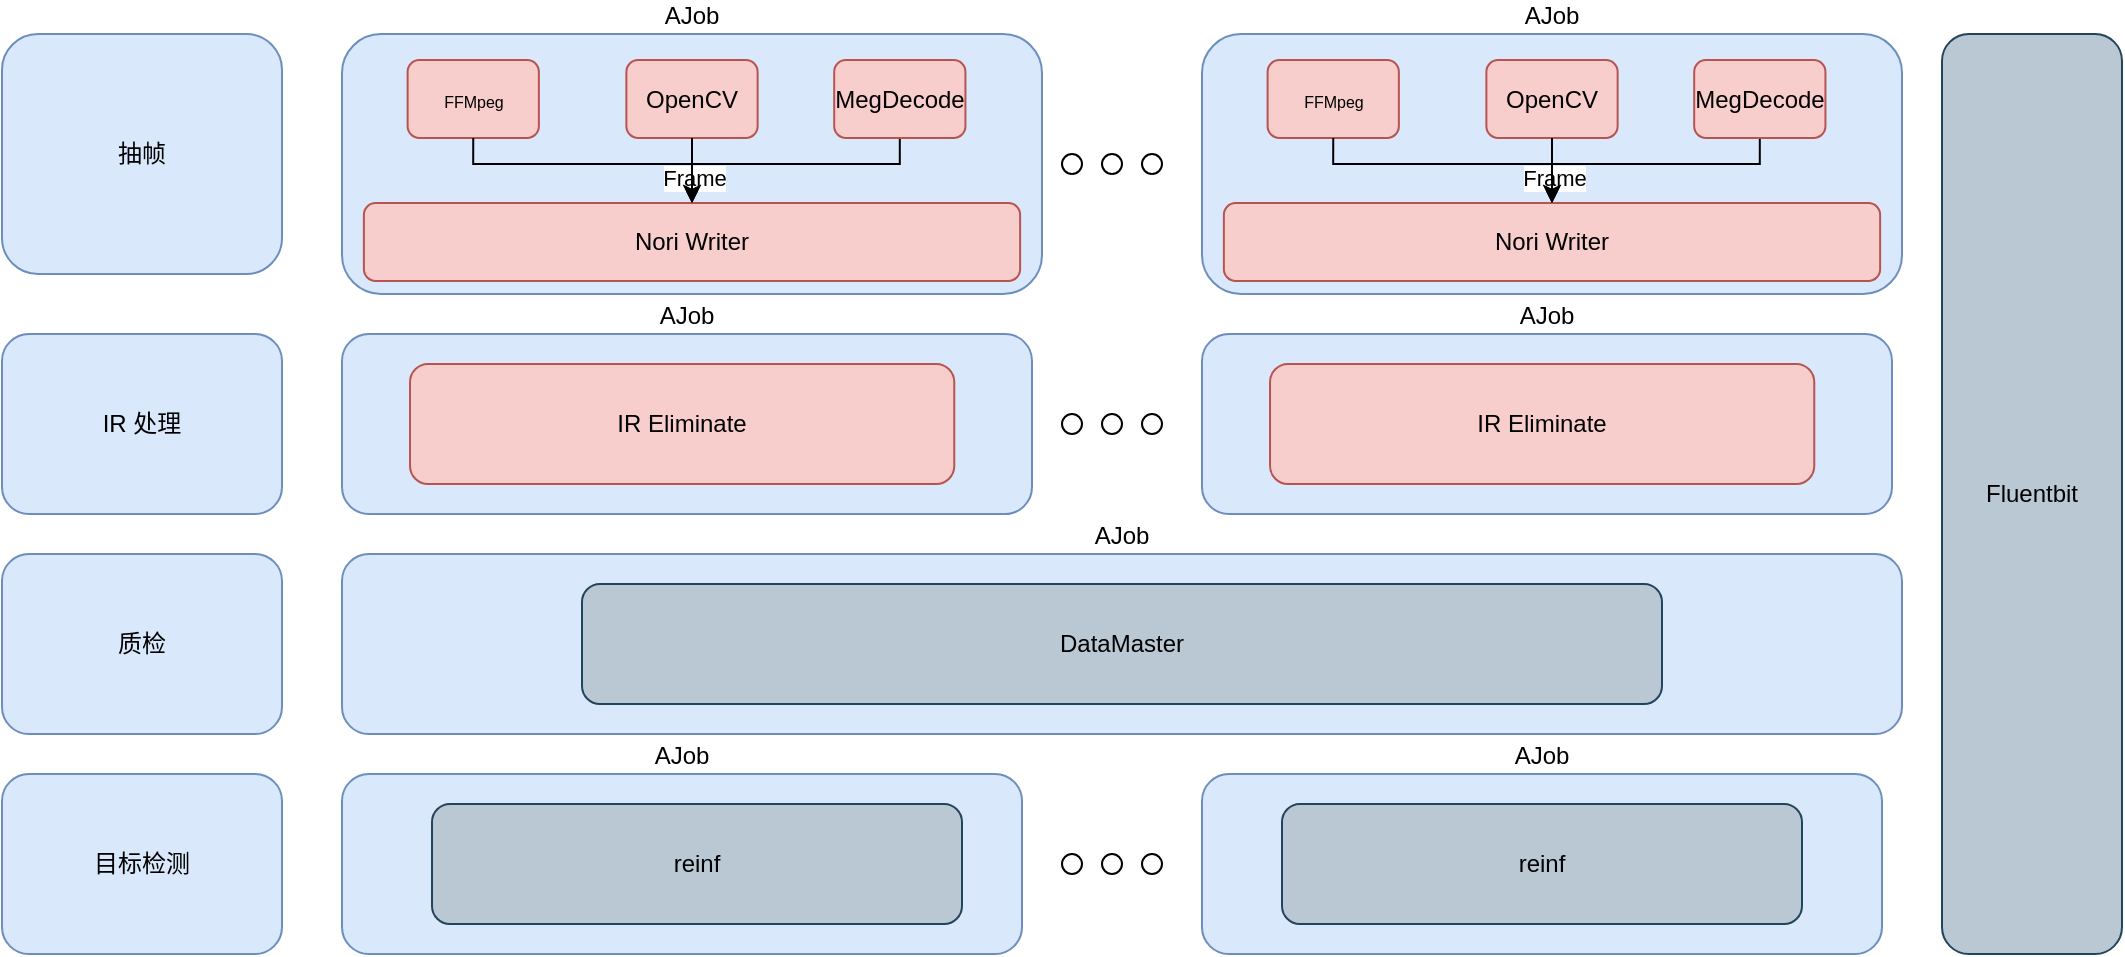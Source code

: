 <mxfile version="20.2.2" type="github">
  <diagram id="QT_raF1ciG9IZEFF9iSL" name="第 1 页">
    <mxGraphModel dx="1426" dy="826" grid="1" gridSize="10" guides="1" tooltips="1" connect="1" arrows="1" fold="1" page="1" pageScale="1" pageWidth="1654" pageHeight="2336" math="0" shadow="0">
      <root>
        <mxCell id="0" />
        <mxCell id="1" parent="0" />
        <mxCell id="xhJQGYLbFev4tCfvozCH-38" value="抽帧" style="rounded=1;whiteSpace=wrap;html=1;fillColor=#dae8fc;strokeColor=#6c8ebf;" vertex="1" parent="1">
          <mxGeometry x="330" y="220" width="140" height="120" as="geometry" />
        </mxCell>
        <mxCell id="xhJQGYLbFev4tCfvozCH-39" value="IR 处理" style="rounded=1;whiteSpace=wrap;html=1;fillColor=#dae8fc;strokeColor=#6c8ebf;" vertex="1" parent="1">
          <mxGeometry x="330" y="370" width="140" height="90" as="geometry" />
        </mxCell>
        <mxCell id="xhJQGYLbFev4tCfvozCH-40" value="质检" style="rounded=1;whiteSpace=wrap;html=1;fillColor=#dae8fc;strokeColor=#6c8ebf;" vertex="1" parent="1">
          <mxGeometry x="330" y="480" width="140" height="90" as="geometry" />
        </mxCell>
        <mxCell id="xhJQGYLbFev4tCfvozCH-41" value="目标检测" style="rounded=1;whiteSpace=wrap;html=1;fillColor=#dae8fc;strokeColor=#6c8ebf;" vertex="1" parent="1">
          <mxGeometry x="330" y="590" width="140" height="90" as="geometry" />
        </mxCell>
        <mxCell id="xhJQGYLbFev4tCfvozCH-52" value="AJob" style="rounded=1;whiteSpace=wrap;html=1;labelPosition=center;verticalLabelPosition=top;align=center;verticalAlign=bottom;fillColor=#dae8fc;strokeColor=#6c8ebf;" vertex="1" parent="1">
          <mxGeometry x="500" y="480" width="780" height="90" as="geometry" />
        </mxCell>
        <mxCell id="xhJQGYLbFev4tCfvozCH-53" value="DataMaster" style="rounded=1;whiteSpace=wrap;html=1;fillColor=#bac8d3;strokeColor=#23445d;" vertex="1" parent="1">
          <mxGeometry x="620" y="495" width="540" height="60" as="geometry" />
        </mxCell>
        <mxCell id="xhJQGYLbFev4tCfvozCH-54" value="AJob" style="rounded=1;whiteSpace=wrap;html=1;labelPosition=center;verticalLabelPosition=top;align=center;verticalAlign=bottom;fillColor=#dae8fc;strokeColor=#6c8ebf;" vertex="1" parent="1">
          <mxGeometry x="500" y="590" width="340" height="90" as="geometry" />
        </mxCell>
        <mxCell id="xhJQGYLbFev4tCfvozCH-55" value="reinf" style="rounded=1;whiteSpace=wrap;html=1;fillColor=#bac8d3;strokeColor=#23445d;" vertex="1" parent="1">
          <mxGeometry x="545" y="605" width="265" height="60" as="geometry" />
        </mxCell>
        <mxCell id="xhJQGYLbFev4tCfvozCH-57" value="Fluentbit" style="rounded=1;whiteSpace=wrap;html=1;fillColor=#bac8d3;strokeColor=#23445d;" vertex="1" parent="1">
          <mxGeometry x="1300" y="220" width="90" height="460" as="geometry" />
        </mxCell>
        <mxCell id="xhJQGYLbFev4tCfvozCH-60" value="AJob" style="rounded=1;whiteSpace=wrap;html=1;labelPosition=center;verticalLabelPosition=top;align=center;verticalAlign=bottom;fillColor=#dae8fc;strokeColor=#6c8ebf;" vertex="1" parent="1">
          <mxGeometry x="930" y="590" width="340" height="90" as="geometry" />
        </mxCell>
        <mxCell id="xhJQGYLbFev4tCfvozCH-61" value="reinf" style="rounded=1;whiteSpace=wrap;html=1;fillColor=#bac8d3;strokeColor=#23445d;" vertex="1" parent="1">
          <mxGeometry x="970" y="605" width="260" height="60" as="geometry" />
        </mxCell>
        <mxCell id="xhJQGYLbFev4tCfvozCH-70" value="" style="group;labelPosition=center;verticalLabelPosition=top;align=center;verticalAlign=bottom;" vertex="1" connectable="0" parent="1">
          <mxGeometry x="500" y="220" width="350" height="130" as="geometry" />
        </mxCell>
        <mxCell id="xhJQGYLbFev4tCfvozCH-42" value="AJob" style="rounded=1;whiteSpace=wrap;html=1;fillColor=#dae8fc;strokeColor=#6c8ebf;labelPosition=center;verticalLabelPosition=top;align=center;verticalAlign=bottom;" vertex="1" parent="xhJQGYLbFev4tCfvozCH-70">
          <mxGeometry width="350" height="130" as="geometry" />
        </mxCell>
        <mxCell id="xhJQGYLbFev4tCfvozCH-43" value="&lt;font style=&quot;font-size: 8px;&quot;&gt;FFMpeg&lt;/font&gt;" style="rounded=1;whiteSpace=wrap;html=1;fillColor=#f8cecc;strokeColor=#b85450;" vertex="1" parent="xhJQGYLbFev4tCfvozCH-70">
          <mxGeometry x="32.812" y="13" width="65.625" height="39" as="geometry" />
        </mxCell>
        <mxCell id="xhJQGYLbFev4tCfvozCH-44" value="OpenCV" style="rounded=1;whiteSpace=wrap;html=1;fillColor=#f8cecc;strokeColor=#b85450;" vertex="1" parent="xhJQGYLbFev4tCfvozCH-70">
          <mxGeometry x="142.188" y="13" width="65.625" height="39" as="geometry" />
        </mxCell>
        <mxCell id="xhJQGYLbFev4tCfvozCH-49" style="edgeStyle=orthogonalEdgeStyle;rounded=0;orthogonalLoop=1;jettySize=auto;html=1;exitX=0.5;exitY=1;exitDx=0;exitDy=0;" edge="1" parent="xhJQGYLbFev4tCfvozCH-70" source="xhJQGYLbFev4tCfvozCH-45">
          <mxGeometry relative="1" as="geometry">
            <mxPoint x="175" y="84.5" as="targetPoint" />
            <Array as="points">
              <mxPoint x="278.906" y="65" />
              <mxPoint x="175" y="65" />
            </Array>
          </mxGeometry>
        </mxCell>
        <mxCell id="xhJQGYLbFev4tCfvozCH-50" value="Frame" style="edgeLabel;html=1;align=center;verticalAlign=middle;resizable=0;points=[];" vertex="1" connectable="0" parent="xhJQGYLbFev4tCfvozCH-49">
          <mxGeometry x="0.817" y="1" relative="1" as="geometry">
            <mxPoint as="offset" />
          </mxGeometry>
        </mxCell>
        <mxCell id="xhJQGYLbFev4tCfvozCH-45" value="MegDecode" style="rounded=1;whiteSpace=wrap;html=1;fillColor=#f8cecc;strokeColor=#b85450;" vertex="1" parent="xhJQGYLbFev4tCfvozCH-70">
          <mxGeometry x="246.094" y="13" width="65.625" height="39" as="geometry" />
        </mxCell>
        <mxCell id="xhJQGYLbFev4tCfvozCH-46" value="Nori Writer" style="rounded=1;whiteSpace=wrap;html=1;fillColor=#f8cecc;strokeColor=#b85450;" vertex="1" parent="xhJQGYLbFev4tCfvozCH-70">
          <mxGeometry x="10.938" y="84.5" width="328.125" height="39" as="geometry" />
        </mxCell>
        <mxCell id="xhJQGYLbFev4tCfvozCH-47" style="edgeStyle=orthogonalEdgeStyle;rounded=0;orthogonalLoop=1;jettySize=auto;html=1;exitX=0.5;exitY=1;exitDx=0;exitDy=0;" edge="1" parent="xhJQGYLbFev4tCfvozCH-70" source="xhJQGYLbFev4tCfvozCH-43" target="xhJQGYLbFev4tCfvozCH-46">
          <mxGeometry relative="1" as="geometry">
            <Array as="points">
              <mxPoint x="65.625" y="65" />
              <mxPoint x="175" y="65" />
            </Array>
          </mxGeometry>
        </mxCell>
        <mxCell id="xhJQGYLbFev4tCfvozCH-48" style="edgeStyle=orthogonalEdgeStyle;rounded=0;orthogonalLoop=1;jettySize=auto;html=1;exitX=0.5;exitY=1;exitDx=0;exitDy=0;entryX=0.5;entryY=0;entryDx=0;entryDy=0;" edge="1" parent="xhJQGYLbFev4tCfvozCH-70" source="xhJQGYLbFev4tCfvozCH-44" target="xhJQGYLbFev4tCfvozCH-46">
          <mxGeometry relative="1" as="geometry" />
        </mxCell>
        <mxCell id="xhJQGYLbFev4tCfvozCH-71" value="" style="group" vertex="1" connectable="0" parent="1">
          <mxGeometry x="930" y="220" width="350" height="130" as="geometry" />
        </mxCell>
        <mxCell id="xhJQGYLbFev4tCfvozCH-72" value="AJob" style="rounded=1;whiteSpace=wrap;html=1;fillColor=#dae8fc;strokeColor=#6c8ebf;labelPosition=center;verticalLabelPosition=top;align=center;verticalAlign=bottom;" vertex="1" parent="xhJQGYLbFev4tCfvozCH-71">
          <mxGeometry width="350" height="130" as="geometry" />
        </mxCell>
        <mxCell id="xhJQGYLbFev4tCfvozCH-73" value="&lt;font style=&quot;font-size: 8px;&quot;&gt;FFMpeg&lt;/font&gt;" style="rounded=1;whiteSpace=wrap;html=1;fillColor=#f8cecc;strokeColor=#b85450;" vertex="1" parent="xhJQGYLbFev4tCfvozCH-71">
          <mxGeometry x="32.812" y="13" width="65.625" height="39" as="geometry" />
        </mxCell>
        <mxCell id="xhJQGYLbFev4tCfvozCH-74" value="OpenCV" style="rounded=1;whiteSpace=wrap;html=1;fillColor=#f8cecc;strokeColor=#b85450;" vertex="1" parent="xhJQGYLbFev4tCfvozCH-71">
          <mxGeometry x="142.188" y="13" width="65.625" height="39" as="geometry" />
        </mxCell>
        <mxCell id="xhJQGYLbFev4tCfvozCH-75" style="edgeStyle=orthogonalEdgeStyle;rounded=0;orthogonalLoop=1;jettySize=auto;html=1;exitX=0.5;exitY=1;exitDx=0;exitDy=0;" edge="1" parent="xhJQGYLbFev4tCfvozCH-71" source="xhJQGYLbFev4tCfvozCH-77">
          <mxGeometry relative="1" as="geometry">
            <mxPoint x="175" y="84.5" as="targetPoint" />
            <Array as="points">
              <mxPoint x="278.906" y="65" />
              <mxPoint x="175" y="65" />
            </Array>
          </mxGeometry>
        </mxCell>
        <mxCell id="xhJQGYLbFev4tCfvozCH-76" value="Frame" style="edgeLabel;html=1;align=center;verticalAlign=middle;resizable=0;points=[];" vertex="1" connectable="0" parent="xhJQGYLbFev4tCfvozCH-75">
          <mxGeometry x="0.817" y="1" relative="1" as="geometry">
            <mxPoint as="offset" />
          </mxGeometry>
        </mxCell>
        <mxCell id="xhJQGYLbFev4tCfvozCH-77" value="MegDecode" style="rounded=1;whiteSpace=wrap;html=1;fillColor=#f8cecc;strokeColor=#b85450;" vertex="1" parent="xhJQGYLbFev4tCfvozCH-71">
          <mxGeometry x="246.094" y="13" width="65.625" height="39" as="geometry" />
        </mxCell>
        <mxCell id="xhJQGYLbFev4tCfvozCH-78" value="Nori Writer" style="rounded=1;whiteSpace=wrap;html=1;fillColor=#f8cecc;strokeColor=#b85450;" vertex="1" parent="xhJQGYLbFev4tCfvozCH-71">
          <mxGeometry x="10.938" y="84.5" width="328.125" height="39" as="geometry" />
        </mxCell>
        <mxCell id="xhJQGYLbFev4tCfvozCH-79" style="edgeStyle=orthogonalEdgeStyle;rounded=0;orthogonalLoop=1;jettySize=auto;html=1;exitX=0.5;exitY=1;exitDx=0;exitDy=0;" edge="1" parent="xhJQGYLbFev4tCfvozCH-71" source="xhJQGYLbFev4tCfvozCH-73" target="xhJQGYLbFev4tCfvozCH-78">
          <mxGeometry relative="1" as="geometry">
            <Array as="points">
              <mxPoint x="65.625" y="65" />
              <mxPoint x="175" y="65" />
            </Array>
          </mxGeometry>
        </mxCell>
        <mxCell id="xhJQGYLbFev4tCfvozCH-80" style="edgeStyle=orthogonalEdgeStyle;rounded=0;orthogonalLoop=1;jettySize=auto;html=1;exitX=0.5;exitY=1;exitDx=0;exitDy=0;entryX=0.5;entryY=0;entryDx=0;entryDy=0;" edge="1" parent="xhJQGYLbFev4tCfvozCH-71" source="xhJQGYLbFev4tCfvozCH-74" target="xhJQGYLbFev4tCfvozCH-78">
          <mxGeometry relative="1" as="geometry" />
        </mxCell>
        <mxCell id="xhJQGYLbFev4tCfvozCH-84" value="" style="group" vertex="1" connectable="0" parent="1">
          <mxGeometry x="860" y="280" width="50" height="10" as="geometry" />
        </mxCell>
        <mxCell id="xhJQGYLbFev4tCfvozCH-62" value="" style="ellipse;whiteSpace=wrap;html=1;aspect=fixed;" vertex="1" parent="xhJQGYLbFev4tCfvozCH-84">
          <mxGeometry width="10" height="10" as="geometry" />
        </mxCell>
        <mxCell id="xhJQGYLbFev4tCfvozCH-82" value="" style="ellipse;whiteSpace=wrap;html=1;aspect=fixed;" vertex="1" parent="xhJQGYLbFev4tCfvozCH-84">
          <mxGeometry x="20" width="10" height="10" as="geometry" />
        </mxCell>
        <mxCell id="xhJQGYLbFev4tCfvozCH-83" value="" style="ellipse;whiteSpace=wrap;html=1;aspect=fixed;" vertex="1" parent="xhJQGYLbFev4tCfvozCH-84">
          <mxGeometry x="40" width="10" height="10" as="geometry" />
        </mxCell>
        <mxCell id="xhJQGYLbFev4tCfvozCH-85" value="" style="group" vertex="1" connectable="0" parent="1">
          <mxGeometry x="500" y="370" width="345" height="90" as="geometry" />
        </mxCell>
        <mxCell id="xhJQGYLbFev4tCfvozCH-51" value="AJob" style="rounded=1;whiteSpace=wrap;html=1;labelPosition=center;verticalLabelPosition=top;align=center;verticalAlign=bottom;fillColor=#dae8fc;strokeColor=#6c8ebf;" vertex="1" parent="xhJQGYLbFev4tCfvozCH-85">
          <mxGeometry width="345" height="90" as="geometry" />
        </mxCell>
        <mxCell id="xhJQGYLbFev4tCfvozCH-66" value="IR Eliminate" style="rounded=1;whiteSpace=wrap;html=1;fillColor=#f8cecc;strokeColor=#b85450;" vertex="1" parent="xhJQGYLbFev4tCfvozCH-85">
          <mxGeometry x="34.014" y="15" width="272.113" height="60" as="geometry" />
        </mxCell>
        <mxCell id="xhJQGYLbFev4tCfvozCH-86" value="" style="group;" vertex="1" connectable="0" parent="1">
          <mxGeometry x="930" y="370" width="345" height="90" as="geometry" />
        </mxCell>
        <mxCell id="xhJQGYLbFev4tCfvozCH-87" value="AJob" style="rounded=1;whiteSpace=wrap;html=1;labelPosition=center;verticalLabelPosition=top;align=center;verticalAlign=bottom;fillColor=#dae8fc;strokeColor=#6c8ebf;" vertex="1" parent="xhJQGYLbFev4tCfvozCH-86">
          <mxGeometry width="345" height="90" as="geometry" />
        </mxCell>
        <mxCell id="xhJQGYLbFev4tCfvozCH-88" value="IR Eliminate" style="rounded=1;whiteSpace=wrap;html=1;fillColor=#f8cecc;strokeColor=#b85450;" vertex="1" parent="xhJQGYLbFev4tCfvozCH-86">
          <mxGeometry x="34.014" y="15" width="272.113" height="60" as="geometry" />
        </mxCell>
        <mxCell id="xhJQGYLbFev4tCfvozCH-89" value="" style="group" vertex="1" connectable="0" parent="1">
          <mxGeometry x="860" y="410" width="50" height="10" as="geometry" />
        </mxCell>
        <mxCell id="xhJQGYLbFev4tCfvozCH-90" value="" style="ellipse;whiteSpace=wrap;html=1;aspect=fixed;" vertex="1" parent="xhJQGYLbFev4tCfvozCH-89">
          <mxGeometry width="10" height="10" as="geometry" />
        </mxCell>
        <mxCell id="xhJQGYLbFev4tCfvozCH-91" value="" style="ellipse;whiteSpace=wrap;html=1;aspect=fixed;" vertex="1" parent="xhJQGYLbFev4tCfvozCH-89">
          <mxGeometry x="20" width="10" height="10" as="geometry" />
        </mxCell>
        <mxCell id="xhJQGYLbFev4tCfvozCH-92" value="" style="ellipse;whiteSpace=wrap;html=1;aspect=fixed;" vertex="1" parent="xhJQGYLbFev4tCfvozCH-89">
          <mxGeometry x="40" width="10" height="10" as="geometry" />
        </mxCell>
        <mxCell id="xhJQGYLbFev4tCfvozCH-97" value="" style="group" vertex="1" connectable="0" parent="1">
          <mxGeometry x="860" y="630" width="50" height="10" as="geometry" />
        </mxCell>
        <mxCell id="xhJQGYLbFev4tCfvozCH-98" value="" style="ellipse;whiteSpace=wrap;html=1;aspect=fixed;" vertex="1" parent="xhJQGYLbFev4tCfvozCH-97">
          <mxGeometry width="10" height="10" as="geometry" />
        </mxCell>
        <mxCell id="xhJQGYLbFev4tCfvozCH-99" value="" style="ellipse;whiteSpace=wrap;html=1;aspect=fixed;" vertex="1" parent="xhJQGYLbFev4tCfvozCH-97">
          <mxGeometry x="20" width="10" height="10" as="geometry" />
        </mxCell>
        <mxCell id="xhJQGYLbFev4tCfvozCH-100" value="" style="ellipse;whiteSpace=wrap;html=1;aspect=fixed;" vertex="1" parent="xhJQGYLbFev4tCfvozCH-97">
          <mxGeometry x="40" width="10" height="10" as="geometry" />
        </mxCell>
      </root>
    </mxGraphModel>
  </diagram>
</mxfile>
